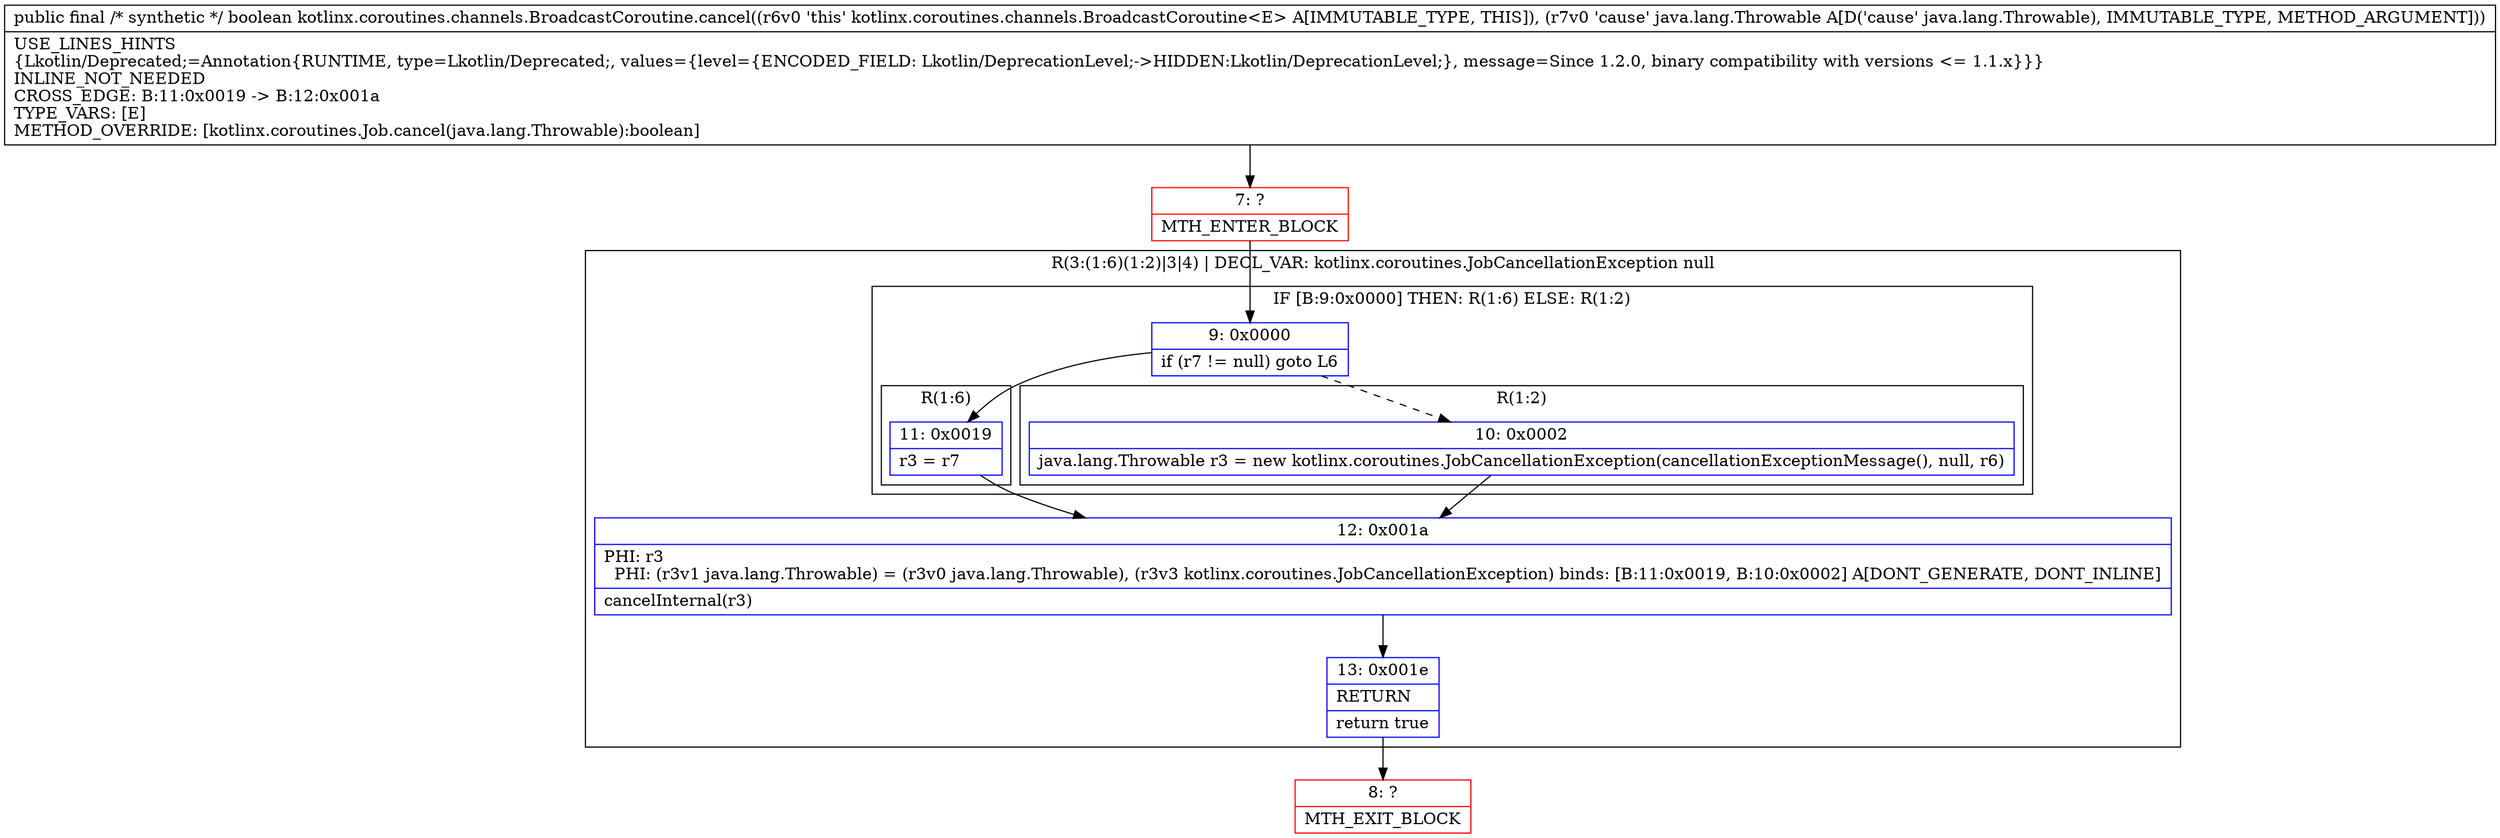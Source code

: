 digraph "CFG forkotlinx.coroutines.channels.BroadcastCoroutine.cancel(Ljava\/lang\/Throwable;)Z" {
subgraph cluster_Region_1867567434 {
label = "R(3:(1:6)(1:2)|3|4) | DECL_VAR: kotlinx.coroutines.JobCancellationException null\l";
node [shape=record,color=blue];
subgraph cluster_IfRegion_1147435021 {
label = "IF [B:9:0x0000] THEN: R(1:6) ELSE: R(1:2)";
node [shape=record,color=blue];
Node_9 [shape=record,label="{9\:\ 0x0000|if (r7 != null) goto L6\l}"];
subgraph cluster_Region_1438095879 {
label = "R(1:6)";
node [shape=record,color=blue];
Node_11 [shape=record,label="{11\:\ 0x0019|r3 = r7\l}"];
}
subgraph cluster_Region_620528771 {
label = "R(1:2)";
node [shape=record,color=blue];
Node_10 [shape=record,label="{10\:\ 0x0002|java.lang.Throwable r3 = new kotlinx.coroutines.JobCancellationException(cancellationExceptionMessage(), null, r6)\l}"];
}
}
Node_12 [shape=record,label="{12\:\ 0x001a|PHI: r3 \l  PHI: (r3v1 java.lang.Throwable) = (r3v0 java.lang.Throwable), (r3v3 kotlinx.coroutines.JobCancellationException) binds: [B:11:0x0019, B:10:0x0002] A[DONT_GENERATE, DONT_INLINE]\l|cancelInternal(r3)\l}"];
Node_13 [shape=record,label="{13\:\ 0x001e|RETURN\l|return true\l}"];
}
Node_7 [shape=record,color=red,label="{7\:\ ?|MTH_ENTER_BLOCK\l}"];
Node_8 [shape=record,color=red,label="{8\:\ ?|MTH_EXIT_BLOCK\l}"];
MethodNode[shape=record,label="{public final \/* synthetic *\/ boolean kotlinx.coroutines.channels.BroadcastCoroutine.cancel((r6v0 'this' kotlinx.coroutines.channels.BroadcastCoroutine\<E\> A[IMMUTABLE_TYPE, THIS]), (r7v0 'cause' java.lang.Throwable A[D('cause' java.lang.Throwable), IMMUTABLE_TYPE, METHOD_ARGUMENT]))  | USE_LINES_HINTS\l\{Lkotlin\/Deprecated;=Annotation\{RUNTIME, type=Lkotlin\/Deprecated;, values=\{level=\{ENCODED_FIELD: Lkotlin\/DeprecationLevel;\-\>HIDDEN:Lkotlin\/DeprecationLevel;\}, message=Since 1.2.0, binary compatibility with versions \<= 1.1.x\}\}\}\lINLINE_NOT_NEEDED\lCROSS_EDGE: B:11:0x0019 \-\> B:12:0x001a\lTYPE_VARS: [E]\lMETHOD_OVERRIDE: [kotlinx.coroutines.Job.cancel(java.lang.Throwable):boolean]\l}"];
MethodNode -> Node_7;Node_9 -> Node_10[style=dashed];
Node_9 -> Node_11;
Node_11 -> Node_12;
Node_10 -> Node_12;
Node_12 -> Node_13;
Node_13 -> Node_8;
Node_7 -> Node_9;
}

